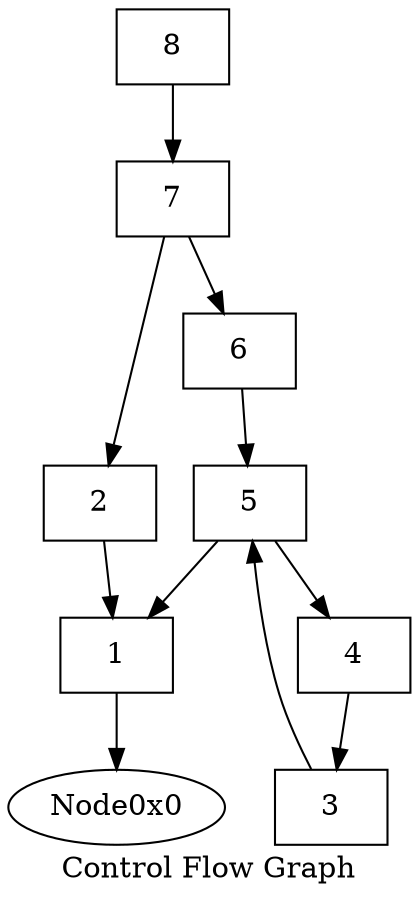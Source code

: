 digraph "Control Flow Graph" {
    label="Control Flow Graph"

    Node0x1 [shape=record,label="{1}"];
    Node0x1 -> Node0x0
    Node0x2 [shape=record,label="{2}"];
    Node0x2 -> Node0x1
    Node0x3 [shape=record,label="{3}"];
    Node0x3 -> Node0x5
    Node0x4 [shape=record,label="{4}"];
    Node0x4 -> Node0x3
    Node0x5 [shape=record,label="{5}"];
    Node0x5 -> Node0x4
    Node0x5 -> Node0x1
    Node0x6 [shape=record,label="{6}"];
    Node0x6 -> Node0x5
    Node0x7 [shape=record,label="{7}"];
    Node0x7 -> Node0x6
    Node0x7 -> Node0x2
    Node0x8 [shape=record,label="{8}"];
    Node0x8 -> Node0x7
}
